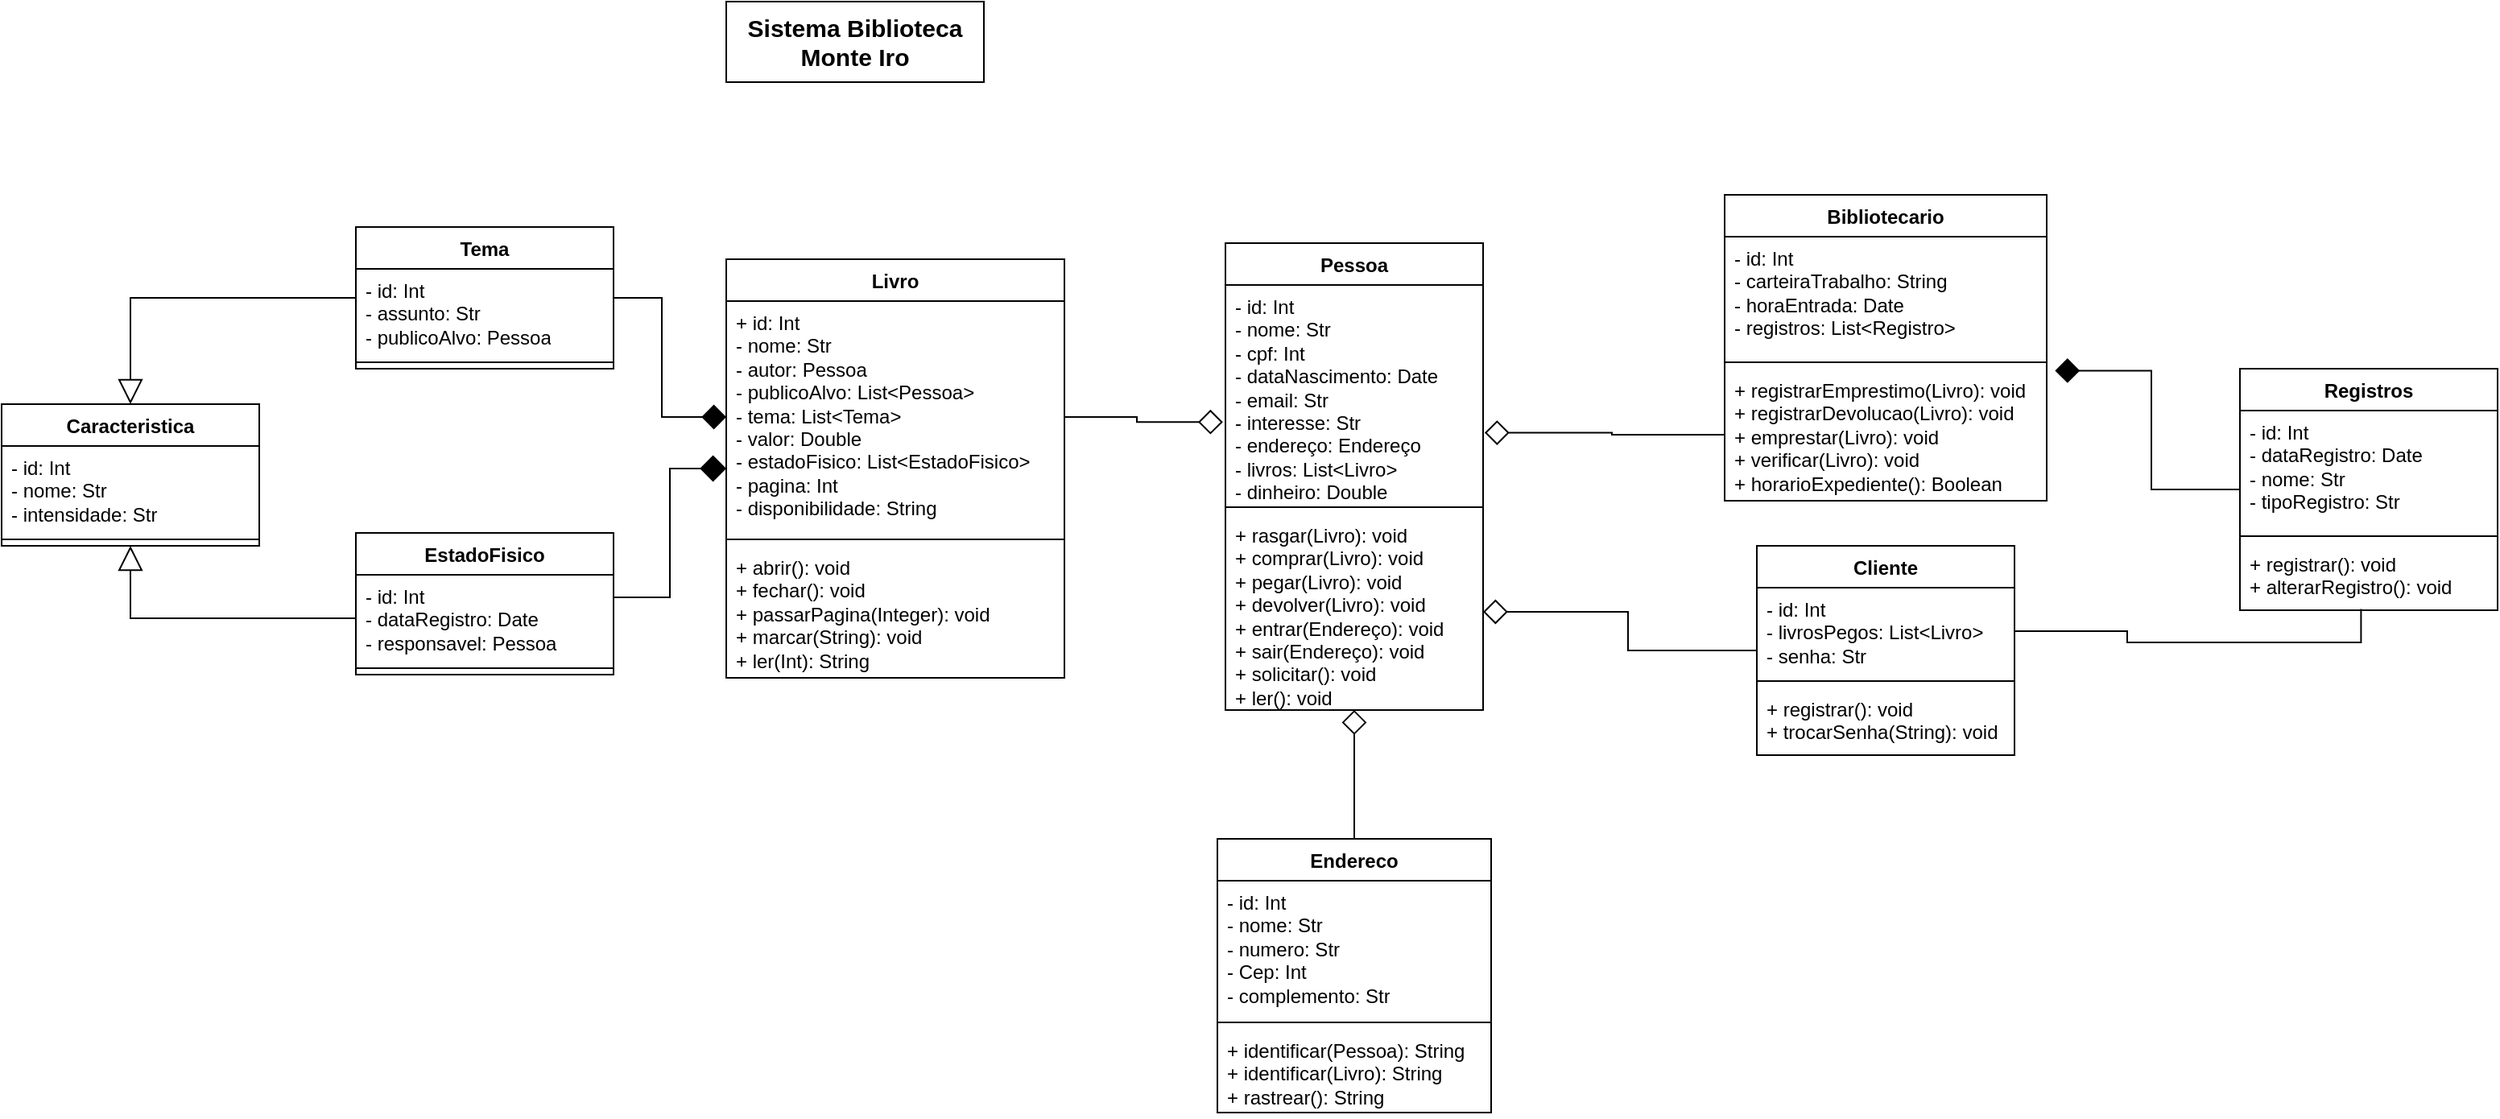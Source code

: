 <mxfile version="24.3.1" type="github">
  <diagram name="Página-1" id="3LOxqgyQ5ESFe8T1yTyt">
    <mxGraphModel dx="1854" dy="1781" grid="1" gridSize="10" guides="1" tooltips="1" connect="1" arrows="1" fold="1" page="1" pageScale="1" pageWidth="827" pageHeight="1169" math="0" shadow="0">
      <root>
        <mxCell id="0" />
        <mxCell id="1" parent="0" />
        <mxCell id="CtYGhICR3tEIGLf4jRE0-1" value="EstadoFisico" style="swimlane;fontStyle=1;align=center;verticalAlign=top;childLayout=stackLayout;horizontal=1;startSize=26;horizontalStack=0;resizeParent=1;resizeParentMax=0;resizeLast=0;collapsible=1;marginBottom=0;whiteSpace=wrap;html=1;" vertex="1" parent="1">
          <mxGeometry x="60" y="310" width="160" height="88" as="geometry" />
        </mxCell>
        <mxCell id="CtYGhICR3tEIGLf4jRE0-2" value="- id: Int&lt;div&gt;- dataRegistro: Date&lt;/div&gt;&lt;div&gt;- responsavel: Pessoa&lt;/div&gt;" style="text;strokeColor=none;fillColor=none;align=left;verticalAlign=top;spacingLeft=4;spacingRight=4;overflow=hidden;rotatable=0;points=[[0,0.5],[1,0.5]];portConstraint=eastwest;whiteSpace=wrap;html=1;" vertex="1" parent="CtYGhICR3tEIGLf4jRE0-1">
          <mxGeometry y="26" width="160" height="54" as="geometry" />
        </mxCell>
        <mxCell id="CtYGhICR3tEIGLf4jRE0-3" value="" style="line;strokeWidth=1;fillColor=none;align=left;verticalAlign=middle;spacingTop=-1;spacingLeft=3;spacingRight=3;rotatable=0;labelPosition=right;points=[];portConstraint=eastwest;strokeColor=inherit;" vertex="1" parent="CtYGhICR3tEIGLf4jRE0-1">
          <mxGeometry y="80" width="160" height="8" as="geometry" />
        </mxCell>
        <mxCell id="CtYGhICR3tEIGLf4jRE0-5" value="Pessoa" style="swimlane;fontStyle=1;align=center;verticalAlign=top;childLayout=stackLayout;horizontal=1;startSize=26;horizontalStack=0;resizeParent=1;resizeParentMax=0;resizeLast=0;collapsible=1;marginBottom=0;whiteSpace=wrap;html=1;" vertex="1" parent="1">
          <mxGeometry x="600" y="130" width="160" height="290" as="geometry" />
        </mxCell>
        <mxCell id="CtYGhICR3tEIGLf4jRE0-6" value="- id: Int&lt;div&gt;- nome: Str&lt;/div&gt;&lt;div&gt;- cpf: Int&lt;/div&gt;&lt;div&gt;- dataNascimento: Date&lt;/div&gt;&lt;div&gt;- email: Str&lt;/div&gt;&lt;div&gt;- interesse: Str&lt;/div&gt;&lt;div&gt;- endereço: Endereço&lt;/div&gt;&lt;div&gt;- livros: List&amp;lt;Livro&amp;gt;&lt;/div&gt;&lt;div&gt;- dinheiro: Double&lt;/div&gt;" style="text;strokeColor=none;fillColor=none;align=left;verticalAlign=top;spacingLeft=4;spacingRight=4;overflow=hidden;rotatable=0;points=[[0,0.5],[1,0.5]];portConstraint=eastwest;whiteSpace=wrap;html=1;" vertex="1" parent="CtYGhICR3tEIGLf4jRE0-5">
          <mxGeometry y="26" width="160" height="134" as="geometry" />
        </mxCell>
        <mxCell id="CtYGhICR3tEIGLf4jRE0-7" value="" style="line;strokeWidth=1;fillColor=none;align=left;verticalAlign=middle;spacingTop=-1;spacingLeft=3;spacingRight=3;rotatable=0;labelPosition=right;points=[];portConstraint=eastwest;strokeColor=inherit;" vertex="1" parent="CtYGhICR3tEIGLf4jRE0-5">
          <mxGeometry y="160" width="160" height="8" as="geometry" />
        </mxCell>
        <mxCell id="CtYGhICR3tEIGLf4jRE0-8" value="+ rasgar(Livro): void&lt;div&gt;+ comprar(Livro): void&lt;/div&gt;&lt;div&gt;+ pegar(Livro): void&lt;/div&gt;&lt;div&gt;+ devolver(Livro): void&lt;/div&gt;&lt;div&gt;+ entrar(Endereço): void&lt;/div&gt;&lt;div&gt;+ sair(Endereço): void&lt;/div&gt;&lt;div&gt;+ solicitar(): void&lt;/div&gt;&lt;div&gt;+ ler(): void&lt;/div&gt;" style="text;strokeColor=none;fillColor=none;align=left;verticalAlign=top;spacingLeft=4;spacingRight=4;overflow=hidden;rotatable=0;points=[[0,0.5],[1,0.5]];portConstraint=eastwest;whiteSpace=wrap;html=1;" vertex="1" parent="CtYGhICR3tEIGLf4jRE0-5">
          <mxGeometry y="168" width="160" height="122" as="geometry" />
        </mxCell>
        <mxCell id="CtYGhICR3tEIGLf4jRE0-9" value="Livro" style="swimlane;fontStyle=1;align=center;verticalAlign=top;childLayout=stackLayout;horizontal=1;startSize=26;horizontalStack=0;resizeParent=1;resizeParentMax=0;resizeLast=0;collapsible=1;marginBottom=0;whiteSpace=wrap;html=1;" vertex="1" parent="1">
          <mxGeometry x="290" y="140" width="210" height="260" as="geometry" />
        </mxCell>
        <mxCell id="CtYGhICR3tEIGLf4jRE0-10" value="+ id: Int&lt;div&gt;- nome: Str&lt;/div&gt;&lt;div&gt;- autor: Pessoa&lt;/div&gt;&lt;div&gt;- publicoAlvo: List&amp;lt;Pessoa&amp;gt;&amp;nbsp;&lt;/div&gt;&lt;div&gt;- tema: List&amp;lt;Tema&amp;gt;&lt;/div&gt;&lt;div&gt;- valor: Double&lt;/div&gt;&lt;div&gt;- estadoFisico: List&amp;lt;EstadoFisico&amp;gt;&lt;/div&gt;&lt;div&gt;- pagina: Int&lt;/div&gt;&lt;div&gt;- disponibilidade: String&lt;/div&gt;" style="text;strokeColor=none;fillColor=none;align=left;verticalAlign=top;spacingLeft=4;spacingRight=4;overflow=hidden;rotatable=0;points=[[0,0.5],[1,0.5]];portConstraint=eastwest;whiteSpace=wrap;html=1;" vertex="1" parent="CtYGhICR3tEIGLf4jRE0-9">
          <mxGeometry y="26" width="210" height="144" as="geometry" />
        </mxCell>
        <mxCell id="CtYGhICR3tEIGLf4jRE0-11" value="" style="line;strokeWidth=1;fillColor=none;align=left;verticalAlign=middle;spacingTop=-1;spacingLeft=3;spacingRight=3;rotatable=0;labelPosition=right;points=[];portConstraint=eastwest;strokeColor=inherit;" vertex="1" parent="CtYGhICR3tEIGLf4jRE0-9">
          <mxGeometry y="170" width="210" height="8" as="geometry" />
        </mxCell>
        <mxCell id="CtYGhICR3tEIGLf4jRE0-12" value="+ abrir(): void&lt;div&gt;+ fechar(): void&lt;/div&gt;&lt;div&gt;+ passarPagina(Integer): void&lt;/div&gt;&lt;div&gt;+ marcar(String): void&lt;/div&gt;&lt;div&gt;+ ler(Int): String&lt;/div&gt;" style="text;strokeColor=none;fillColor=none;align=left;verticalAlign=top;spacingLeft=4;spacingRight=4;overflow=hidden;rotatable=0;points=[[0,0.5],[1,0.5]];portConstraint=eastwest;whiteSpace=wrap;html=1;" vertex="1" parent="CtYGhICR3tEIGLf4jRE0-9">
          <mxGeometry y="178" width="210" height="82" as="geometry" />
        </mxCell>
        <mxCell id="CtYGhICR3tEIGLf4jRE0-22" style="edgeStyle=orthogonalEdgeStyle;rounded=0;orthogonalLoop=1;jettySize=auto;html=1;entryX=0.5;entryY=0;entryDx=0;entryDy=0;endArrow=block;endFill=0;endSize=13;" edge="1" parent="1" source="CtYGhICR3tEIGLf4jRE0-13" target="CtYGhICR3tEIGLf4jRE0-18">
          <mxGeometry relative="1" as="geometry" />
        </mxCell>
        <mxCell id="CtYGhICR3tEIGLf4jRE0-25" style="edgeStyle=orthogonalEdgeStyle;rounded=0;orthogonalLoop=1;jettySize=auto;html=1;entryX=0;entryY=0.5;entryDx=0;entryDy=0;endArrow=diamond;endFill=1;endSize=13;" edge="1" parent="1" source="CtYGhICR3tEIGLf4jRE0-13" target="CtYGhICR3tEIGLf4jRE0-10">
          <mxGeometry relative="1" as="geometry" />
        </mxCell>
        <mxCell id="CtYGhICR3tEIGLf4jRE0-13" value="Tema" style="swimlane;fontStyle=1;align=center;verticalAlign=top;childLayout=stackLayout;horizontal=1;startSize=26;horizontalStack=0;resizeParent=1;resizeParentMax=0;resizeLast=0;collapsible=1;marginBottom=0;whiteSpace=wrap;html=1;" vertex="1" parent="1">
          <mxGeometry x="60" y="120" width="160" height="88" as="geometry" />
        </mxCell>
        <mxCell id="CtYGhICR3tEIGLf4jRE0-14" value="- id: Int&lt;div&gt;- assunto: Str&lt;/div&gt;&lt;div&gt;- publicoAlvo: Pessoa&lt;/div&gt;" style="text;strokeColor=none;fillColor=none;align=left;verticalAlign=top;spacingLeft=4;spacingRight=4;overflow=hidden;rotatable=0;points=[[0,0.5],[1,0.5]];portConstraint=eastwest;whiteSpace=wrap;html=1;" vertex="1" parent="CtYGhICR3tEIGLf4jRE0-13">
          <mxGeometry y="26" width="160" height="54" as="geometry" />
        </mxCell>
        <mxCell id="CtYGhICR3tEIGLf4jRE0-15" value="" style="line;strokeWidth=1;fillColor=none;align=left;verticalAlign=middle;spacingTop=-1;spacingLeft=3;spacingRight=3;rotatable=0;labelPosition=right;points=[];portConstraint=eastwest;strokeColor=inherit;" vertex="1" parent="CtYGhICR3tEIGLf4jRE0-13">
          <mxGeometry y="80" width="160" height="8" as="geometry" />
        </mxCell>
        <mxCell id="CtYGhICR3tEIGLf4jRE0-17" value="&lt;b&gt;&lt;font style=&quot;font-size: 15px;&quot;&gt;Sistema Biblioteca Monte Iro&lt;/font&gt;&lt;/b&gt;" style="html=1;whiteSpace=wrap;" vertex="1" parent="1">
          <mxGeometry x="290" y="-20" width="160" height="50" as="geometry" />
        </mxCell>
        <mxCell id="CtYGhICR3tEIGLf4jRE0-18" value="Caracteristica" style="swimlane;fontStyle=1;align=center;verticalAlign=top;childLayout=stackLayout;horizontal=1;startSize=26;horizontalStack=0;resizeParent=1;resizeParentMax=0;resizeLast=0;collapsible=1;marginBottom=0;whiteSpace=wrap;html=1;" vertex="1" parent="1">
          <mxGeometry x="-160" y="230" width="160" height="88" as="geometry" />
        </mxCell>
        <mxCell id="CtYGhICR3tEIGLf4jRE0-19" value="- id: Int&lt;div&gt;- nome: Str&lt;/div&gt;&lt;div&gt;- intensidade: Str&lt;/div&gt;&lt;div&gt;&lt;br&gt;&lt;/div&gt;" style="text;strokeColor=none;fillColor=none;align=left;verticalAlign=top;spacingLeft=4;spacingRight=4;overflow=hidden;rotatable=0;points=[[0,0.5],[1,0.5]];portConstraint=eastwest;whiteSpace=wrap;html=1;" vertex="1" parent="CtYGhICR3tEIGLf4jRE0-18">
          <mxGeometry y="26" width="160" height="54" as="geometry" />
        </mxCell>
        <mxCell id="CtYGhICR3tEIGLf4jRE0-20" value="" style="line;strokeWidth=1;fillColor=none;align=left;verticalAlign=middle;spacingTop=-1;spacingLeft=3;spacingRight=3;rotatable=0;labelPosition=right;points=[];portConstraint=eastwest;strokeColor=inherit;" vertex="1" parent="CtYGhICR3tEIGLf4jRE0-18">
          <mxGeometry y="80" width="160" height="8" as="geometry" />
        </mxCell>
        <mxCell id="CtYGhICR3tEIGLf4jRE0-23" style="edgeStyle=orthogonalEdgeStyle;rounded=0;orthogonalLoop=1;jettySize=auto;html=1;entryX=0.5;entryY=1;entryDx=0;entryDy=0;endArrow=block;endFill=0;endSize=13;" edge="1" parent="1" source="CtYGhICR3tEIGLf4jRE0-2" target="CtYGhICR3tEIGLf4jRE0-18">
          <mxGeometry relative="1" as="geometry" />
        </mxCell>
        <mxCell id="CtYGhICR3tEIGLf4jRE0-24" style="edgeStyle=orthogonalEdgeStyle;rounded=0;orthogonalLoop=1;jettySize=auto;html=1;endArrow=diamond;endFill=1;endSize=14;" edge="1" parent="1">
          <mxGeometry relative="1" as="geometry">
            <mxPoint x="220" y="350" as="sourcePoint" />
            <mxPoint x="290" y="270" as="targetPoint" />
            <Array as="points">
              <mxPoint x="220" y="350" />
              <mxPoint x="255" y="350" />
              <mxPoint x="255" y="270" />
            </Array>
          </mxGeometry>
        </mxCell>
        <mxCell id="CtYGhICR3tEIGLf4jRE0-27" style="edgeStyle=orthogonalEdgeStyle;rounded=0;orthogonalLoop=1;jettySize=auto;html=1;entryX=-0.01;entryY=0.635;entryDx=0;entryDy=0;entryPerimeter=0;endArrow=diamond;endFill=0;endSize=13;" edge="1" parent="1" source="CtYGhICR3tEIGLf4jRE0-10" target="CtYGhICR3tEIGLf4jRE0-6">
          <mxGeometry relative="1" as="geometry" />
        </mxCell>
        <mxCell id="CtYGhICR3tEIGLf4jRE0-28" value="Bibliotecario" style="swimlane;fontStyle=1;align=center;verticalAlign=top;childLayout=stackLayout;horizontal=1;startSize=26;horizontalStack=0;resizeParent=1;resizeParentMax=0;resizeLast=0;collapsible=1;marginBottom=0;whiteSpace=wrap;html=1;" vertex="1" parent="1">
          <mxGeometry x="910" y="100" width="200" height="190" as="geometry" />
        </mxCell>
        <mxCell id="CtYGhICR3tEIGLf4jRE0-29" value="- id: Int&lt;div&gt;&lt;span style=&quot;background-color: initial;&quot;&gt;- carteiraTrabalho: String&lt;/span&gt;&lt;br&gt;&lt;/div&gt;&lt;div&gt;- horaEntrada: Date&lt;/div&gt;&lt;div&gt;- registros: List&amp;lt;Registro&amp;gt;&lt;/div&gt;&lt;div&gt;&lt;br&gt;&lt;/div&gt;" style="text;strokeColor=none;fillColor=none;align=left;verticalAlign=top;spacingLeft=4;spacingRight=4;overflow=hidden;rotatable=0;points=[[0,0.5],[1,0.5]];portConstraint=eastwest;whiteSpace=wrap;html=1;" vertex="1" parent="CtYGhICR3tEIGLf4jRE0-28">
          <mxGeometry y="26" width="200" height="74" as="geometry" />
        </mxCell>
        <mxCell id="CtYGhICR3tEIGLf4jRE0-30" value="" style="line;strokeWidth=1;fillColor=none;align=left;verticalAlign=middle;spacingTop=-1;spacingLeft=3;spacingRight=3;rotatable=0;labelPosition=right;points=[];portConstraint=eastwest;strokeColor=inherit;" vertex="1" parent="CtYGhICR3tEIGLf4jRE0-28">
          <mxGeometry y="100" width="200" height="8" as="geometry" />
        </mxCell>
        <mxCell id="CtYGhICR3tEIGLf4jRE0-31" value="+ registrarEmprestimo(Livro): void&lt;div&gt;+ registrarDevolucao(Livro): void&lt;/div&gt;&lt;div&gt;+ emprestar(Livro): void&lt;/div&gt;&lt;div&gt;+ verificar(Livro): void&lt;/div&gt;&lt;div&gt;+ horarioExpediente(): Boolean&lt;/div&gt;" style="text;strokeColor=none;fillColor=none;align=left;verticalAlign=top;spacingLeft=4;spacingRight=4;overflow=hidden;rotatable=0;points=[[0,0.5],[1,0.5]];portConstraint=eastwest;whiteSpace=wrap;html=1;" vertex="1" parent="CtYGhICR3tEIGLf4jRE0-28">
          <mxGeometry y="108" width="200" height="82" as="geometry" />
        </mxCell>
        <mxCell id="CtYGhICR3tEIGLf4jRE0-32" value="Cliente" style="swimlane;fontStyle=1;align=center;verticalAlign=top;childLayout=stackLayout;horizontal=1;startSize=26;horizontalStack=0;resizeParent=1;resizeParentMax=0;resizeLast=0;collapsible=1;marginBottom=0;whiteSpace=wrap;html=1;" vertex="1" parent="1">
          <mxGeometry x="930" y="318" width="160" height="130" as="geometry" />
        </mxCell>
        <mxCell id="CtYGhICR3tEIGLf4jRE0-33" value="- id: Int&lt;div&gt;- livrosPegos: List&amp;lt;Livro&amp;gt;&lt;/div&gt;&lt;div&gt;- senha: Str&lt;/div&gt;" style="text;strokeColor=none;fillColor=none;align=left;verticalAlign=top;spacingLeft=4;spacingRight=4;overflow=hidden;rotatable=0;points=[[0,0.5],[1,0.5]];portConstraint=eastwest;whiteSpace=wrap;html=1;" vertex="1" parent="CtYGhICR3tEIGLf4jRE0-32">
          <mxGeometry y="26" width="160" height="54" as="geometry" />
        </mxCell>
        <mxCell id="CtYGhICR3tEIGLf4jRE0-34" value="" style="line;strokeWidth=1;fillColor=none;align=left;verticalAlign=middle;spacingTop=-1;spacingLeft=3;spacingRight=3;rotatable=0;labelPosition=right;points=[];portConstraint=eastwest;strokeColor=inherit;" vertex="1" parent="CtYGhICR3tEIGLf4jRE0-32">
          <mxGeometry y="80" width="160" height="8" as="geometry" />
        </mxCell>
        <mxCell id="CtYGhICR3tEIGLf4jRE0-35" value="+ registrar(): void&lt;div&gt;+ trocarSenha(String): void&lt;/div&gt;" style="text;strokeColor=none;fillColor=none;align=left;verticalAlign=top;spacingLeft=4;spacingRight=4;overflow=hidden;rotatable=0;points=[[0,0.5],[1,0.5]];portConstraint=eastwest;whiteSpace=wrap;html=1;" vertex="1" parent="CtYGhICR3tEIGLf4jRE0-32">
          <mxGeometry y="88" width="160" height="42" as="geometry" />
        </mxCell>
        <mxCell id="CtYGhICR3tEIGLf4jRE0-36" style="edgeStyle=orthogonalEdgeStyle;rounded=0;orthogonalLoop=1;jettySize=auto;html=1;entryX=1;entryY=0.5;entryDx=0;entryDy=0;endArrow=diamond;endFill=0;endSize=13;" edge="1" parent="1" source="CtYGhICR3tEIGLf4jRE0-32" target="CtYGhICR3tEIGLf4jRE0-8">
          <mxGeometry relative="1" as="geometry" />
        </mxCell>
        <mxCell id="CtYGhICR3tEIGLf4jRE0-37" style="edgeStyle=orthogonalEdgeStyle;rounded=0;orthogonalLoop=1;jettySize=auto;html=1;entryX=1.006;entryY=0.685;entryDx=0;entryDy=0;entryPerimeter=0;endArrow=diamond;endFill=0;endSize=13;" edge="1" parent="1" source="CtYGhICR3tEIGLf4jRE0-31" target="CtYGhICR3tEIGLf4jRE0-6">
          <mxGeometry relative="1" as="geometry" />
        </mxCell>
        <mxCell id="CtYGhICR3tEIGLf4jRE0-42" value="" style="edgeStyle=orthogonalEdgeStyle;rounded=0;orthogonalLoop=1;jettySize=auto;html=1;entryX=0.5;entryY=1;entryDx=0;entryDy=0;entryPerimeter=0;endArrow=diamond;endFill=0;endSize=13;" edge="1" parent="1" source="CtYGhICR3tEIGLf4jRE0-38" target="CtYGhICR3tEIGLf4jRE0-8">
          <mxGeometry relative="1" as="geometry">
            <mxPoint x="680" y="430" as="targetPoint" />
          </mxGeometry>
        </mxCell>
        <mxCell id="CtYGhICR3tEIGLf4jRE0-38" value="Endereco" style="swimlane;fontStyle=1;align=center;verticalAlign=top;childLayout=stackLayout;horizontal=1;startSize=26;horizontalStack=0;resizeParent=1;resizeParentMax=0;resizeLast=0;collapsible=1;marginBottom=0;whiteSpace=wrap;html=1;" vertex="1" parent="1">
          <mxGeometry x="595" y="500" width="170" height="170" as="geometry" />
        </mxCell>
        <mxCell id="CtYGhICR3tEIGLf4jRE0-39" value="- id: Int&lt;div&gt;- nome: Str&lt;/div&gt;&lt;div&gt;- numero: Str&lt;/div&gt;&lt;div&gt;- Cep: Int&lt;/div&gt;&lt;div&gt;- complemento: Str&lt;/div&gt;" style="text;strokeColor=none;fillColor=none;align=left;verticalAlign=top;spacingLeft=4;spacingRight=4;overflow=hidden;rotatable=0;points=[[0,0.5],[1,0.5]];portConstraint=eastwest;whiteSpace=wrap;html=1;" vertex="1" parent="CtYGhICR3tEIGLf4jRE0-38">
          <mxGeometry y="26" width="170" height="84" as="geometry" />
        </mxCell>
        <mxCell id="CtYGhICR3tEIGLf4jRE0-40" value="" style="line;strokeWidth=1;fillColor=none;align=left;verticalAlign=middle;spacingTop=-1;spacingLeft=3;spacingRight=3;rotatable=0;labelPosition=right;points=[];portConstraint=eastwest;strokeColor=inherit;" vertex="1" parent="CtYGhICR3tEIGLf4jRE0-38">
          <mxGeometry y="110" width="170" height="8" as="geometry" />
        </mxCell>
        <mxCell id="CtYGhICR3tEIGLf4jRE0-41" value="+ identificar(Pessoa): String&lt;div&gt;+ identificar(Livro): String&lt;/div&gt;&lt;div&gt;+ rastrear(): String&lt;/div&gt;" style="text;strokeColor=none;fillColor=none;align=left;verticalAlign=top;spacingLeft=4;spacingRight=4;overflow=hidden;rotatable=0;points=[[0,0.5],[1,0.5]];portConstraint=eastwest;whiteSpace=wrap;html=1;" vertex="1" parent="CtYGhICR3tEIGLf4jRE0-38">
          <mxGeometry y="118" width="170" height="52" as="geometry" />
        </mxCell>
        <mxCell id="CtYGhICR3tEIGLf4jRE0-43" value="Registros" style="swimlane;fontStyle=1;align=center;verticalAlign=top;childLayout=stackLayout;horizontal=1;startSize=26;horizontalStack=0;resizeParent=1;resizeParentMax=0;resizeLast=0;collapsible=1;marginBottom=0;whiteSpace=wrap;html=1;" vertex="1" parent="1">
          <mxGeometry x="1230" y="208" width="160" height="150" as="geometry" />
        </mxCell>
        <mxCell id="CtYGhICR3tEIGLf4jRE0-44" value="- id: Int&lt;div&gt;- dataRegistro: Date&lt;/div&gt;&lt;div&gt;- nome: Str&lt;/div&gt;&lt;div&gt;- tipoRegistro: Str&lt;/div&gt;" style="text;strokeColor=none;fillColor=none;align=left;verticalAlign=top;spacingLeft=4;spacingRight=4;overflow=hidden;rotatable=0;points=[[0,0.5],[1,0.5]];portConstraint=eastwest;whiteSpace=wrap;html=1;" vertex="1" parent="CtYGhICR3tEIGLf4jRE0-43">
          <mxGeometry y="26" width="160" height="74" as="geometry" />
        </mxCell>
        <mxCell id="CtYGhICR3tEIGLf4jRE0-45" value="" style="line;strokeWidth=1;fillColor=none;align=left;verticalAlign=middle;spacingTop=-1;spacingLeft=3;spacingRight=3;rotatable=0;labelPosition=right;points=[];portConstraint=eastwest;strokeColor=inherit;" vertex="1" parent="CtYGhICR3tEIGLf4jRE0-43">
          <mxGeometry y="100" width="160" height="8" as="geometry" />
        </mxCell>
        <mxCell id="CtYGhICR3tEIGLf4jRE0-46" value="+ registrar(): void&lt;div&gt;+ alterarRegistro(): void&lt;/div&gt;" style="text;strokeColor=none;fillColor=none;align=left;verticalAlign=top;spacingLeft=4;spacingRight=4;overflow=hidden;rotatable=0;points=[[0,0.5],[1,0.5]];portConstraint=eastwest;whiteSpace=wrap;html=1;" vertex="1" parent="CtYGhICR3tEIGLf4jRE0-43">
          <mxGeometry y="108" width="160" height="42" as="geometry" />
        </mxCell>
        <mxCell id="CtYGhICR3tEIGLf4jRE0-47" style="edgeStyle=orthogonalEdgeStyle;rounded=0;orthogonalLoop=1;jettySize=auto;html=1;entryX=1.026;entryY=0.015;entryDx=0;entryDy=0;entryPerimeter=0;endArrow=diamond;endFill=1;endSize=13;" edge="1" parent="1" source="CtYGhICR3tEIGLf4jRE0-43" target="CtYGhICR3tEIGLf4jRE0-31">
          <mxGeometry relative="1" as="geometry" />
        </mxCell>
        <mxCell id="CtYGhICR3tEIGLf4jRE0-48" style="edgeStyle=orthogonalEdgeStyle;rounded=0;orthogonalLoop=1;jettySize=auto;html=1;entryX=0.47;entryY=0.983;entryDx=0;entryDy=0;entryPerimeter=0;endArrow=none;endFill=0;" edge="1" parent="1" source="CtYGhICR3tEIGLf4jRE0-33" target="CtYGhICR3tEIGLf4jRE0-46">
          <mxGeometry relative="1" as="geometry" />
        </mxCell>
      </root>
    </mxGraphModel>
  </diagram>
</mxfile>
